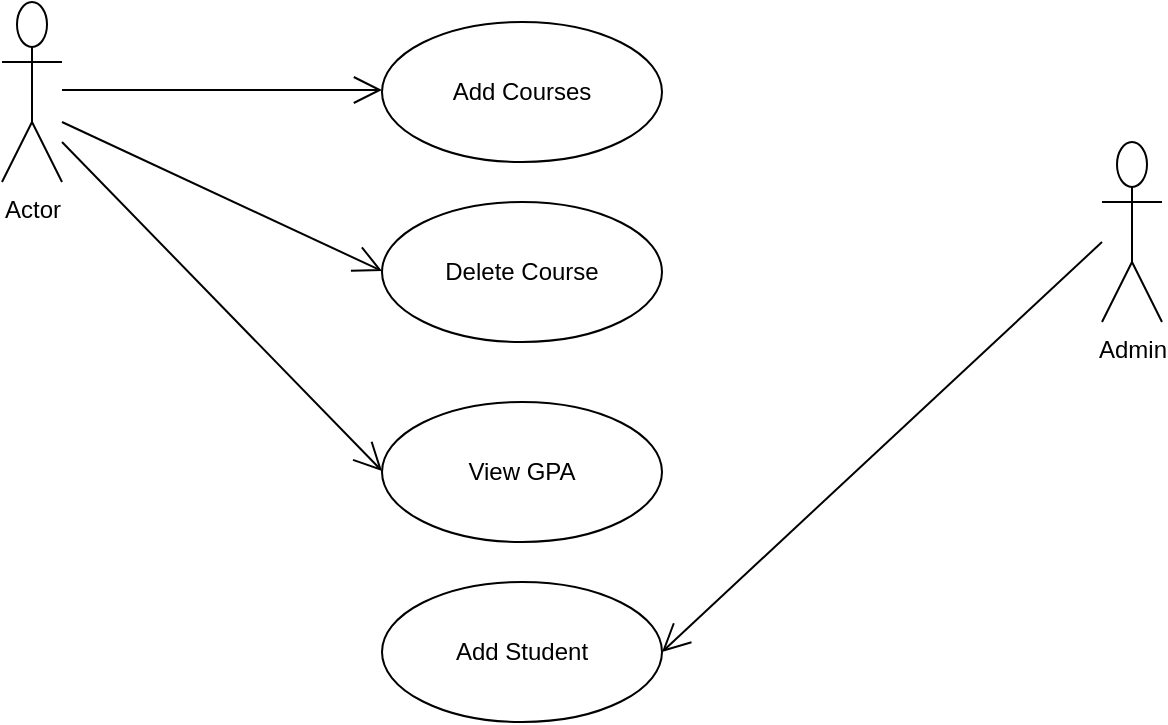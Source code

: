 <mxfile pages="1" version="11.2.8" type="github"><diagram id="_Hedtqnk-aho9I07Ryml" name="Page-1"><mxGraphModel dx="784" dy="441" grid="1" gridSize="10" guides="1" tooltips="1" connect="1" arrows="1" fold="1" page="1" pageScale="1" pageWidth="850" pageHeight="1100" math="0" shadow="0"><root><mxCell id="0"/><mxCell id="1" parent="0"/><mxCell id="1l-YH24yzdBlMsdt3afC-1" value="Actor" style="shape=umlActor;verticalLabelPosition=bottom;labelBackgroundColor=#ffffff;verticalAlign=top;html=1;outlineConnect=0;" parent="1" vertex="1"><mxGeometry x="20" y="20" width="30" height="90" as="geometry"/></mxCell><mxCell id="1l-YH24yzdBlMsdt3afC-4" value="" style="endArrow=open;endFill=1;endSize=12;html=1;" parent="1" edge="1"><mxGeometry width="160" relative="1" as="geometry"><mxPoint x="50" y="64" as="sourcePoint"/><mxPoint x="210" y="64" as="targetPoint"/></mxGeometry></mxCell><mxCell id="1l-YH24yzdBlMsdt3afC-5" value="Admin" style="shape=umlActor;verticalLabelPosition=bottom;labelBackgroundColor=#ffffff;verticalAlign=top;html=1;" parent="1" vertex="1"><mxGeometry x="570" y="90" width="30" height="90" as="geometry"/></mxCell><mxCell id="4EHndKn0p1xH0Xuiv1RR-1" value="Add Courses" style="ellipse;whiteSpace=wrap;html=1;" vertex="1" parent="1"><mxGeometry x="210" y="30" width="140" height="70" as="geometry"/></mxCell><mxCell id="4EHndKn0p1xH0Xuiv1RR-4" value="Delete Course" style="ellipse;whiteSpace=wrap;html=1;" vertex="1" parent="1"><mxGeometry x="210" y="120" width="140" height="70" as="geometry"/></mxCell><mxCell id="4EHndKn0p1xH0Xuiv1RR-5" value="View GPA" style="ellipse;whiteSpace=wrap;html=1;" vertex="1" parent="1"><mxGeometry x="210" y="220" width="140" height="70" as="geometry"/></mxCell><mxCell id="4EHndKn0p1xH0Xuiv1RR-6" value="Add Student" style="ellipse;whiteSpace=wrap;html=1;" vertex="1" parent="1"><mxGeometry x="210" y="310" width="140" height="70" as="geometry"/></mxCell><mxCell id="4EHndKn0p1xH0Xuiv1RR-7" value="" style="endArrow=open;endFill=1;endSize=12;html=1;entryX=1;entryY=0.5;entryDx=0;entryDy=0;" edge="1" parent="1" target="4EHndKn0p1xH0Xuiv1RR-6"><mxGeometry width="160" relative="1" as="geometry"><mxPoint x="570" y="140" as="sourcePoint"/><mxPoint x="580" y="134.5" as="targetPoint"/></mxGeometry></mxCell><mxCell id="4EHndKn0p1xH0Xuiv1RR-8" value="" style="endArrow=open;endFill=1;endSize=12;html=1;" edge="1" parent="1"><mxGeometry width="160" relative="1" as="geometry"><mxPoint x="50" y="80" as="sourcePoint"/><mxPoint x="210" y="154.5" as="targetPoint"/></mxGeometry></mxCell><mxCell id="4EHndKn0p1xH0Xuiv1RR-9" value="" style="endArrow=open;endFill=1;endSize=12;html=1;" edge="1" parent="1"><mxGeometry width="160" relative="1" as="geometry"><mxPoint x="50" y="90" as="sourcePoint"/><mxPoint x="210" y="254.5" as="targetPoint"/></mxGeometry></mxCell></root></mxGraphModel></diagram></mxfile>